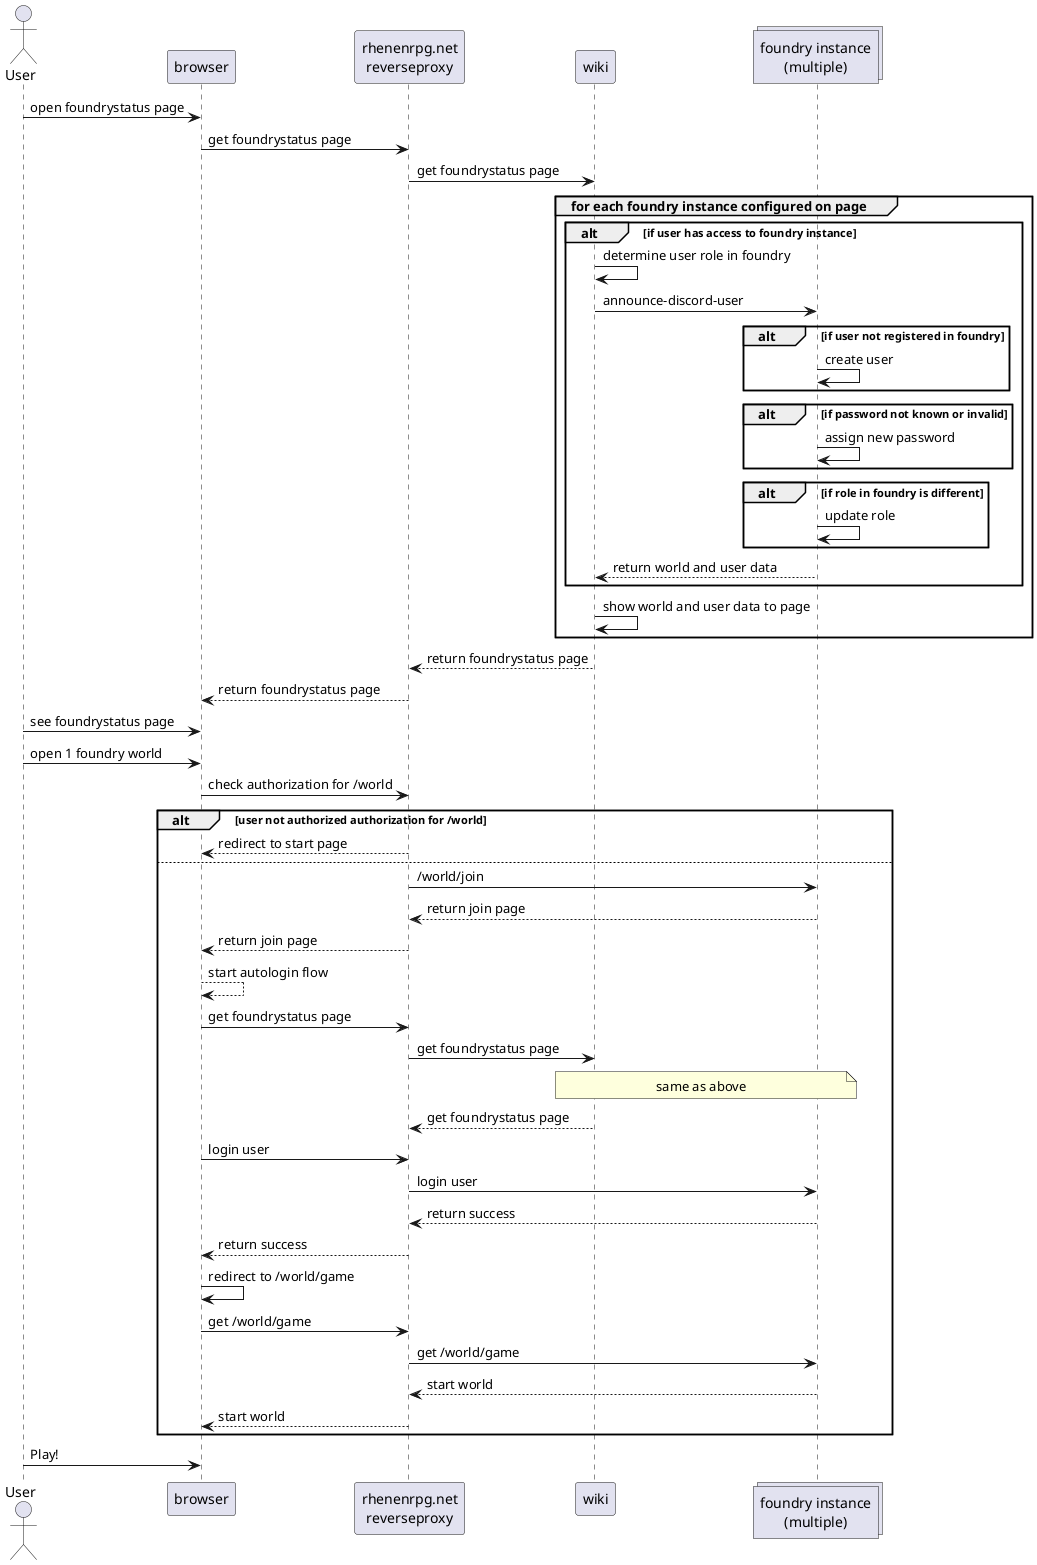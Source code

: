 @startuml
actor       User       as user
participant browser
participant "rhenenrpg.net\nreverseproxy" as rp
participant wiki
collections "foundry instance\n(multiple)" as foundry
user -> browser: open foundrystatus page
browser -> rp: get foundrystatus page
rp -> wiki: get foundrystatus page
group for each foundry instance configured on page
alt if user has access to foundry instance
wiki -> wiki: determine user role in foundry
wiki -> foundry: announce-discord-user
alt if user not registered in foundry
foundry -> foundry: create user
end
alt if password not known or invalid
foundry -> foundry: assign new password
end
alt if role in foundry is different
foundry -> foundry: update role
end
foundry --> wiki: return world and user data
end
wiki -> wiki: show world and user data to page
end
wiki --> rp: return foundrystatus page
rp --> browser : return foundrystatus page
user -> browser: see foundrystatus page
user -> browser: open 1 foundry world
browser -> rp: check authorization for /world
alt user not authorized authorization for /world
rp --> browser: redirect to start page
else
rp -> foundry: /world/join
foundry --> rp: return join page
rp --> browser: return join page
browser --> browser: start autologin flow
browser -> rp: get foundrystatus page
rp -> wiki: get foundrystatus page
note over wiki, foundry
  same as above
end note
wiki --> rp: get foundrystatus page
browser -> rp: login user
rp -> foundry: login user
foundry --> rp: return success
rp --> browser: return success
browser -> browser: redirect to /world/game
browser -> rp: get /world/game
rp -> foundry: get /world/game
foundry --> rp: start world
rp --> browser: start world
end
user -> browser: Play!
@enduml

